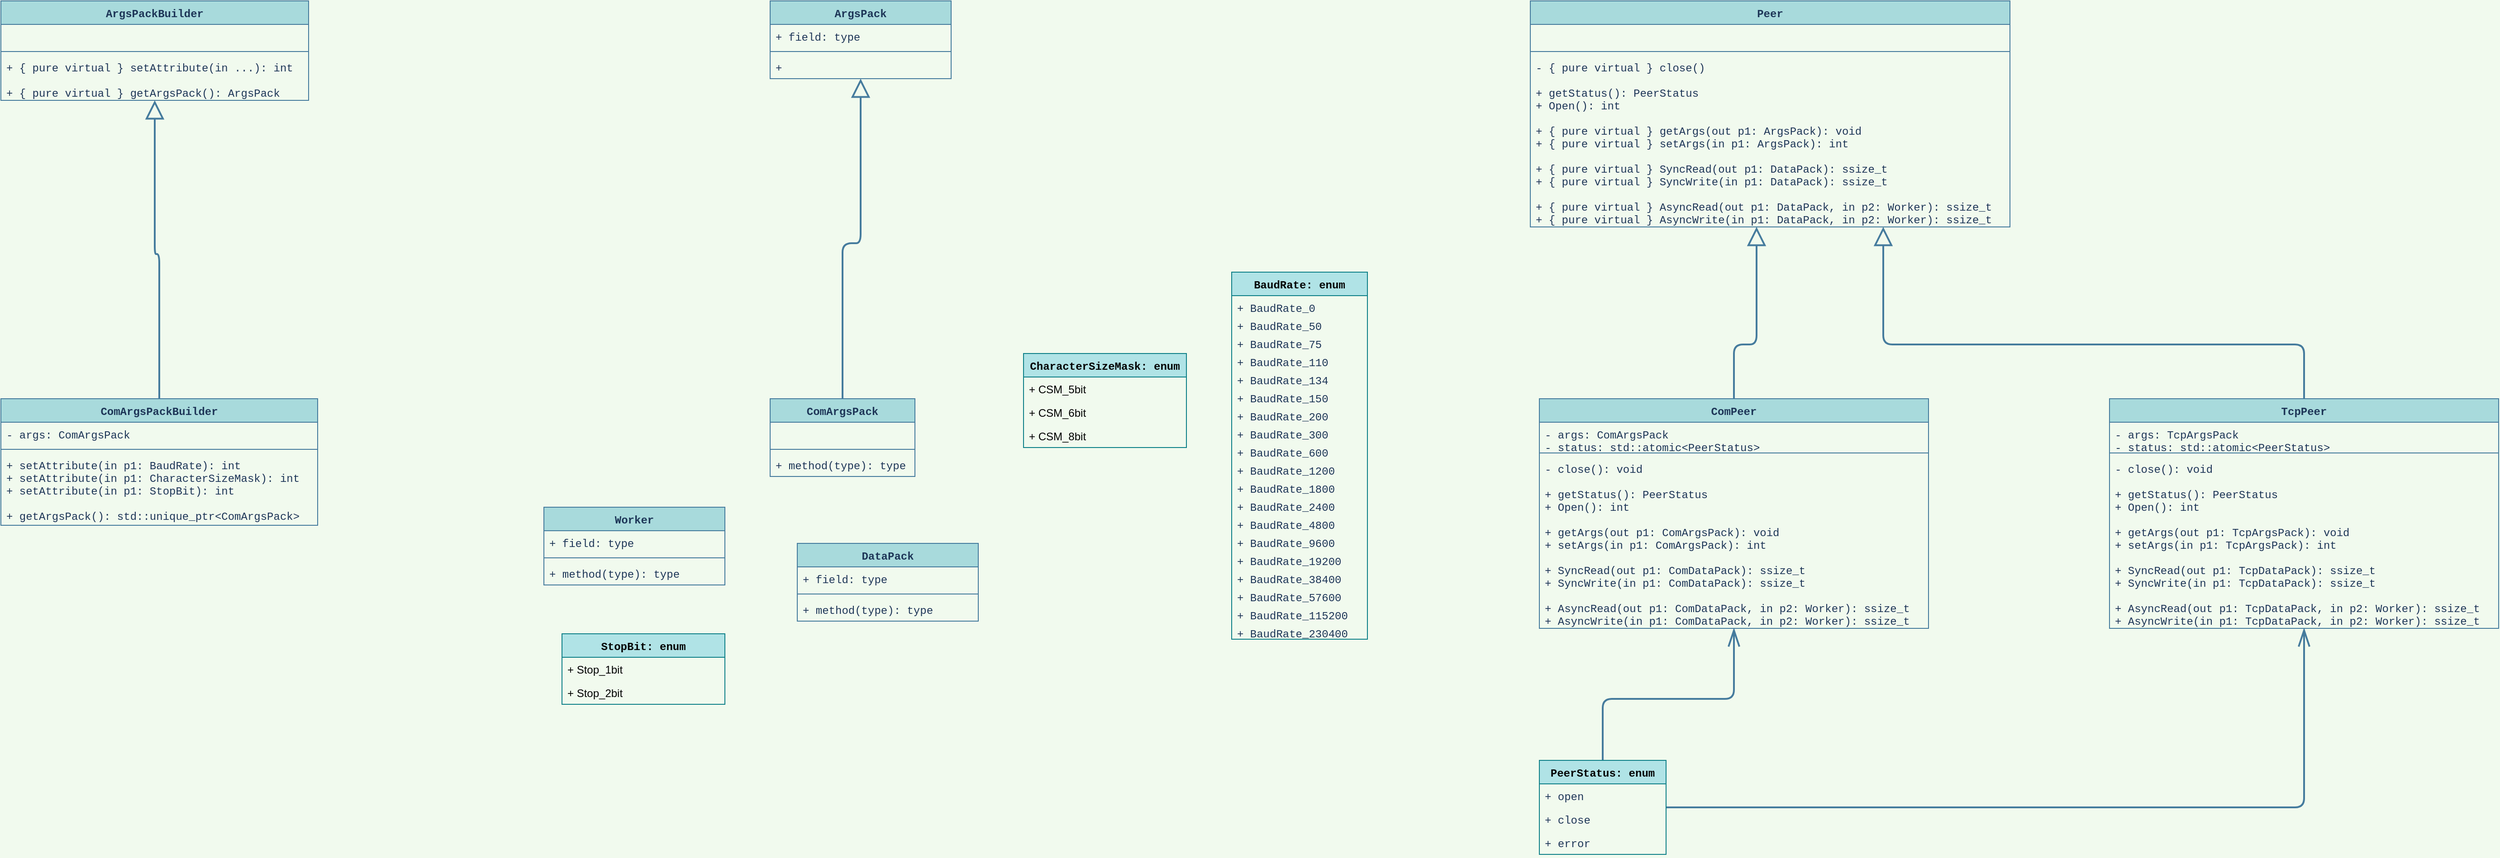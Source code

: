 <mxfile version="14.5.1" type="device"><diagram name="ClassUML" id="c4acf3e9-155e-7222-9cf6-157b1a14988f"><mxGraphModel dx="2722" dy="922" grid="1" gridSize="10" guides="1" tooltips="1" connect="1" arrows="1" fold="1" page="1" pageScale="1" pageWidth="850" pageHeight="1100" background="#F1FAEE" math="0" shadow="0"><root><mxCell id="0"/><mxCell id="1" parent="0"/><mxCell id="y0blaO4CPw9Yc8ZtSnwe-10" style="edgeStyle=elbowEdgeStyle;orthogonalLoop=1;jettySize=auto;elbow=vertical;html=1;exitX=0.5;exitY=0;exitDx=0;exitDy=0;endArrow=block;endFill=0;endSize=16;fontFamily=Courier New;strokeWidth=2;labelBackgroundColor=#F1FAEE;strokeColor=#457B9D;fontColor=#1D3557;rounded=1;" parent="1" source="y0blaO4CPw9Yc8ZtSnwe-6" target="Zs20HPqUnFgEFCPFsr7d-13" edge="1"><mxGeometry relative="1" as="geometry"><Array as="points"><mxPoint x="1230" y="380"/></Array></mxGeometry></mxCell><mxCell id="Zs20HPqUnFgEFCPFsr7d-1" value="Worker" style="swimlane;fontStyle=1;align=center;verticalAlign=top;childLayout=stackLayout;horizontal=1;startSize=26;horizontalStack=0;resizeParent=1;resizeParentMax=0;resizeLast=0;collapsible=1;marginBottom=0;fontFamily=Courier New;fillColor=#A8DADC;strokeColor=#457B9D;fontColor=#1D3557;" parent="1" vertex="1"><mxGeometry x="-250" y="560" width="200" height="86" as="geometry"/></mxCell><mxCell id="Zs20HPqUnFgEFCPFsr7d-2" value="+ field: type" style="text;strokeColor=none;fillColor=none;align=left;verticalAlign=top;spacingLeft=4;spacingRight=4;overflow=hidden;rotatable=0;points=[[0,0.5],[1,0.5]];portConstraint=eastwest;fontFamily=Courier New;fontColor=#1D3557;" parent="Zs20HPqUnFgEFCPFsr7d-1" vertex="1"><mxGeometry y="26" width="200" height="26" as="geometry"/></mxCell><mxCell id="Zs20HPqUnFgEFCPFsr7d-3" value="" style="line;strokeWidth=1;fillColor=none;align=left;verticalAlign=middle;spacingTop=-1;spacingLeft=3;spacingRight=3;rotatable=0;labelPosition=right;points=[];portConstraint=eastwest;fontFamily=Courier New;labelBackgroundColor=#F1FAEE;strokeColor=#457B9D;fontColor=#1D3557;" parent="Zs20HPqUnFgEFCPFsr7d-1" vertex="1"><mxGeometry y="52" width="200" height="8" as="geometry"/></mxCell><mxCell id="Zs20HPqUnFgEFCPFsr7d-4" value="+ method(type): type" style="text;strokeColor=none;fillColor=none;align=left;verticalAlign=top;spacingLeft=4;spacingRight=4;overflow=hidden;rotatable=0;points=[[0,0.5],[1,0.5]];portConstraint=eastwest;fontFamily=Courier New;fontColor=#1D3557;" parent="Zs20HPqUnFgEFCPFsr7d-1" vertex="1"><mxGeometry y="60" width="200" height="26" as="geometry"/></mxCell><mxCell id="Zs20HPqUnFgEFCPFsr7d-5" value="ArgsPack" style="swimlane;fontStyle=1;align=center;verticalAlign=top;childLayout=stackLayout;horizontal=1;startSize=26;horizontalStack=0;resizeParent=1;resizeParentMax=0;resizeLast=0;collapsible=1;marginBottom=0;fontFamily=Courier New;fillColor=#A8DADC;strokeColor=#457B9D;fontColor=#1D3557;" parent="1" vertex="1"><mxGeometry width="200" height="86" as="geometry"/></mxCell><mxCell id="Zs20HPqUnFgEFCPFsr7d-6" value="+ field: type" style="text;strokeColor=none;fillColor=none;align=left;verticalAlign=top;spacingLeft=4;spacingRight=4;overflow=hidden;rotatable=0;points=[[0,0.5],[1,0.5]];portConstraint=eastwest;fontFamily=Courier New;fontColor=#1D3557;" parent="Zs20HPqUnFgEFCPFsr7d-5" vertex="1"><mxGeometry y="26" width="200" height="26" as="geometry"/></mxCell><mxCell id="Zs20HPqUnFgEFCPFsr7d-7" value="" style="line;strokeWidth=1;fillColor=none;align=left;verticalAlign=middle;spacingTop=-1;spacingLeft=3;spacingRight=3;rotatable=0;labelPosition=right;points=[];portConstraint=eastwest;fontFamily=Courier New;labelBackgroundColor=#F1FAEE;strokeColor=#457B9D;fontColor=#1D3557;" parent="Zs20HPqUnFgEFCPFsr7d-5" vertex="1"><mxGeometry y="52" width="200" height="8" as="geometry"/></mxCell><mxCell id="Zs20HPqUnFgEFCPFsr7d-8" value="+ " style="text;strokeColor=none;fillColor=none;align=left;verticalAlign=top;spacingLeft=4;spacingRight=4;overflow=hidden;rotatable=0;points=[[0,0.5],[1,0.5]];portConstraint=eastwest;fontFamily=Courier New;fontColor=#1D3557;" parent="Zs20HPqUnFgEFCPFsr7d-5" vertex="1"><mxGeometry y="60" width="200" height="26" as="geometry"/></mxCell><mxCell id="Zs20HPqUnFgEFCPFsr7d-9" value="DataPack" style="swimlane;fontStyle=1;align=center;verticalAlign=top;childLayout=stackLayout;horizontal=1;startSize=26;horizontalStack=0;resizeParent=1;resizeParentMax=0;resizeLast=0;collapsible=1;marginBottom=0;fontFamily=Courier New;fillColor=#A8DADC;strokeColor=#457B9D;fontColor=#1D3557;" parent="1" vertex="1"><mxGeometry x="30" y="600" width="200" height="86" as="geometry"/></mxCell><mxCell id="Zs20HPqUnFgEFCPFsr7d-10" value="+ field: type" style="text;strokeColor=none;fillColor=none;align=left;verticalAlign=top;spacingLeft=4;spacingRight=4;overflow=hidden;rotatable=0;points=[[0,0.5],[1,0.5]];portConstraint=eastwest;fontFamily=Courier New;fontColor=#1D3557;" parent="Zs20HPqUnFgEFCPFsr7d-9" vertex="1"><mxGeometry y="26" width="200" height="26" as="geometry"/></mxCell><mxCell id="Zs20HPqUnFgEFCPFsr7d-11" value="" style="line;strokeWidth=1;fillColor=none;align=left;verticalAlign=middle;spacingTop=-1;spacingLeft=3;spacingRight=3;rotatable=0;labelPosition=right;points=[];portConstraint=eastwest;fontFamily=Courier New;labelBackgroundColor=#F1FAEE;strokeColor=#457B9D;fontColor=#1D3557;" parent="Zs20HPqUnFgEFCPFsr7d-9" vertex="1"><mxGeometry y="52" width="200" height="8" as="geometry"/></mxCell><mxCell id="Zs20HPqUnFgEFCPFsr7d-12" value="+ method(type): type" style="text;strokeColor=none;fillColor=none;align=left;verticalAlign=top;spacingLeft=4;spacingRight=4;overflow=hidden;rotatable=0;points=[[0,0.5],[1,0.5]];portConstraint=eastwest;fontFamily=Courier New;fontColor=#1D3557;" parent="Zs20HPqUnFgEFCPFsr7d-9" vertex="1"><mxGeometry y="60" width="200" height="26" as="geometry"/></mxCell><mxCell id="Zs20HPqUnFgEFCPFsr7d-13" value="Peer" style="swimlane;fontStyle=1;align=center;verticalAlign=top;childLayout=stackLayout;horizontal=1;startSize=26;horizontalStack=0;resizeParent=1;resizeParentMax=0;resizeLast=0;collapsible=1;marginBottom=0;fontFamily=Courier New;fillColor=#A8DADC;strokeColor=#457B9D;fontColor=#1D3557;" parent="1" vertex="1"><mxGeometry x="840" width="530" height="250" as="geometry"><mxRectangle x="900" y="290" width="60" height="26" as="alternateBounds"/></mxGeometry></mxCell><mxCell id="Zs20HPqUnFgEFCPFsr7d-14" value=" " style="text;strokeColor=none;fillColor=none;align=left;verticalAlign=top;spacingLeft=4;spacingRight=4;overflow=hidden;rotatable=0;points=[[0,0.5],[1,0.5]];portConstraint=eastwest;fontFamily=Courier New;fontColor=#1D3557;" parent="Zs20HPqUnFgEFCPFsr7d-13" vertex="1"><mxGeometry y="26" width="530" height="26" as="geometry"/></mxCell><mxCell id="Zs20HPqUnFgEFCPFsr7d-15" value="" style="line;strokeWidth=1;fillColor=none;align=left;verticalAlign=middle;spacingTop=-1;spacingLeft=3;spacingRight=3;rotatable=0;labelPosition=right;points=[];portConstraint=eastwest;fontFamily=Courier New;labelBackgroundColor=#F1FAEE;strokeColor=#457B9D;fontColor=#1D3557;" parent="Zs20HPqUnFgEFCPFsr7d-13" vertex="1"><mxGeometry y="52" width="530" height="8" as="geometry"/></mxCell><mxCell id="Zs20HPqUnFgEFCPFsr7d-16" value="- { pure virtual } close()&#10;&#10;+ getStatus(): PeerStatus&#10;+ Open(): int&#10;&#10;+ { pure virtual } getArgs(out p1: ArgsPack): void&#10;+ { pure virtual } setArgs(in p1: ArgsPack): int&#10;&#10;+ { pure virtual } SyncRead(out p1: DataPack): ssize_t&#10;+ { pure virtual } SyncWrite(in p1: DataPack): ssize_t&#10;&#10;+ { pure virtual } AsyncRead(out p1: DataPack, in p2: Worker): ssize_t&#10;+ { pure virtual } AsyncWrite(in p1: DataPack, in p2: Worker): ssize_t" style="text;strokeColor=none;fillColor=none;align=left;verticalAlign=top;spacingLeft=4;spacingRight=4;overflow=hidden;rotatable=0;points=[[0,0.5],[1,0.5]];portConstraint=eastwest;fontFamily=Courier New;fontColor=#1D3557;" parent="Zs20HPqUnFgEFCPFsr7d-13" vertex="1"><mxGeometry y="60" width="530" height="190" as="geometry"/></mxCell><mxCell id="y0blaO4CPw9Yc8ZtSnwe-4" value="" style="endArrow=block;endSize=16;endFill=0;html=1;exitX=0.5;exitY=0;exitDx=0;exitDy=0;edgeStyle=elbowEdgeStyle;elbow=vertical;fontFamily=Courier New;strokeWidth=2;labelBackgroundColor=#F1FAEE;strokeColor=#457B9D;fontColor=#1D3557;" parent="1" source="Zs20HPqUnFgEFCPFsr7d-17" target="Zs20HPqUnFgEFCPFsr7d-13" edge="1"><mxGeometry width="160" relative="1" as="geometry"><mxPoint x="410" y="300" as="sourcePoint"/><mxPoint x="840" y="180" as="targetPoint"/><Array as="points"><mxPoint x="1090" y="380"/></Array></mxGeometry></mxCell><mxCell id="y0blaO4CPw9Yc8ZtSnwe-6" value="TcpPeer" style="swimlane;fontStyle=1;align=center;verticalAlign=top;childLayout=stackLayout;horizontal=1;startSize=26;horizontalStack=0;resizeParent=1;resizeParentMax=0;resizeLast=0;collapsible=1;marginBottom=0;fontFamily=Courier New;fillColor=#A8DADC;strokeColor=#457B9D;fontColor=#1D3557;" parent="1" vertex="1"><mxGeometry x="1480" y="440" width="430" height="254" as="geometry"><mxRectangle x="1560" y="660" width="50" height="26" as="alternateBounds"/></mxGeometry></mxCell><mxCell id="y0blaO4CPw9Yc8ZtSnwe-7" value="- args: TcpArgsPack &#10;- status: std::atomic&lt;PeerStatus&gt;" style="text;strokeColor=none;fillColor=none;align=left;verticalAlign=top;spacingLeft=4;spacingRight=4;overflow=hidden;rotatable=0;points=[[0,0.5],[1,0.5]];portConstraint=eastwest;fontFamily=Courier New;fontColor=#1D3557;" parent="y0blaO4CPw9Yc8ZtSnwe-6" vertex="1"><mxGeometry y="26" width="430" height="30" as="geometry"/></mxCell><mxCell id="y0blaO4CPw9Yc8ZtSnwe-8" value="" style="line;strokeWidth=1;fillColor=none;align=left;verticalAlign=middle;spacingTop=-1;spacingLeft=3;spacingRight=3;rotatable=0;labelPosition=right;points=[];portConstraint=eastwest;fontFamily=Courier New;labelBackgroundColor=#F1FAEE;strokeColor=#457B9D;fontColor=#1D3557;" parent="y0blaO4CPw9Yc8ZtSnwe-6" vertex="1"><mxGeometry y="56" width="430" height="8" as="geometry"/></mxCell><mxCell id="y0blaO4CPw9Yc8ZtSnwe-9" value="- close(): void&#10;&#10;+ getStatus(): PeerStatus&#10;+ Open(): int&#10;&#10;+ getArgs(out p1: TcpArgsPack): void&#10;+ setArgs(in p1: TcpArgsPack): int&#10;&#10;+ SyncRead(out p1: TcpDataPack): ssize_t&#10;+ SyncWrite(in p1: TcpDataPack): ssize_t&#10;&#10;+ AsyncRead(out p1: TcpDataPack, in p2: Worker): ssize_t&#10;+ AsyncWrite(in p1: TcpDataPack, in p2: Worker): ssize_t" style="text;strokeColor=none;fillColor=none;align=left;verticalAlign=top;spacingLeft=4;spacingRight=4;overflow=hidden;rotatable=0;points=[[0,0.5],[1,0.5]];portConstraint=eastwest;fontFamily=Courier New;fontColor=#1D3557;" parent="y0blaO4CPw9Yc8ZtSnwe-6" vertex="1"><mxGeometry y="64" width="430" height="190" as="geometry"/></mxCell><mxCell id="gmTNxqhR2WSao3e9pHEy-1" value="ArgsPackBuilder" style="swimlane;fontStyle=1;align=center;verticalAlign=top;childLayout=stackLayout;horizontal=1;startSize=26;horizontalStack=0;resizeParent=1;resizeParentMax=0;resizeLast=0;collapsible=1;marginBottom=0;fontFamily=Courier New;fillColor=#A8DADC;strokeColor=#457B9D;fontColor=#1D3557;" vertex="1" parent="1"><mxGeometry x="-850" width="340" height="110" as="geometry"/></mxCell><mxCell id="gmTNxqhR2WSao3e9pHEy-2" value=" " style="text;strokeColor=none;fillColor=none;align=left;verticalAlign=top;spacingLeft=4;spacingRight=4;overflow=hidden;rotatable=0;points=[[0,0.5],[1,0.5]];portConstraint=eastwest;fontFamily=Courier New;fontColor=#1D3557;" vertex="1" parent="gmTNxqhR2WSao3e9pHEy-1"><mxGeometry y="26" width="340" height="26" as="geometry"/></mxCell><mxCell id="gmTNxqhR2WSao3e9pHEy-3" value="" style="line;strokeWidth=1;fillColor=none;align=left;verticalAlign=middle;spacingTop=-1;spacingLeft=3;spacingRight=3;rotatable=0;labelPosition=right;points=[];portConstraint=eastwest;fontFamily=Courier New;labelBackgroundColor=#F1FAEE;strokeColor=#457B9D;fontColor=#1D3557;" vertex="1" parent="gmTNxqhR2WSao3e9pHEy-1"><mxGeometry y="52" width="340" height="8" as="geometry"/></mxCell><mxCell id="gmTNxqhR2WSao3e9pHEy-4" value="+ { pure virtual } setAttribute(in ...): int&#10;&#10;+ { pure virtual } getArgsPack(): ArgsPack" style="text;strokeColor=none;fillColor=none;align=left;verticalAlign=top;spacingLeft=4;spacingRight=4;overflow=hidden;rotatable=0;points=[[0,0.5],[1,0.5]];portConstraint=eastwest;fontFamily=Courier New;fontColor=#1D3557;" vertex="1" parent="gmTNxqhR2WSao3e9pHEy-1"><mxGeometry y="60" width="340" height="50" as="geometry"/></mxCell><mxCell id="Sq182sb3sFac-eXpFpa--49" style="edgeStyle=orthogonalEdgeStyle;rounded=1;orthogonalLoop=1;jettySize=auto;html=1;strokeColor=#457B9D;fillColor=#A8DADC;fontFamily=Courier New;fontColor=#1D3557;strokeWidth=2;endArrow=block;endFill=0;endSize=16;" edge="1" parent="1" source="Sq182sb3sFac-eXpFpa--1" target="gmTNxqhR2WSao3e9pHEy-1"><mxGeometry relative="1" as="geometry"/></mxCell><mxCell id="Sq182sb3sFac-eXpFpa--1" value="ComArgsPackBuilder" style="swimlane;fontStyle=1;align=center;verticalAlign=top;childLayout=stackLayout;horizontal=1;startSize=26;horizontalStack=0;resizeParent=1;resizeParentMax=0;resizeLast=0;collapsible=1;marginBottom=0;fontFamily=Courier New;fillColor=#A8DADC;strokeColor=#457B9D;fontColor=#1D3557;" vertex="1" parent="1"><mxGeometry x="-850" y="440" width="350" height="140" as="geometry"/></mxCell><mxCell id="Sq182sb3sFac-eXpFpa--2" value="- args: ComArgsPack " style="text;strokeColor=none;fillColor=none;align=left;verticalAlign=top;spacingLeft=4;spacingRight=4;overflow=hidden;rotatable=0;points=[[0,0.5],[1,0.5]];portConstraint=eastwest;fontFamily=Courier New;fontColor=#1D3557;" vertex="1" parent="Sq182sb3sFac-eXpFpa--1"><mxGeometry y="26" width="350" height="26" as="geometry"/></mxCell><mxCell id="Sq182sb3sFac-eXpFpa--3" value="" style="line;strokeWidth=1;fillColor=none;align=left;verticalAlign=middle;spacingTop=-1;spacingLeft=3;spacingRight=3;rotatable=0;labelPosition=right;points=[];portConstraint=eastwest;fontFamily=Courier New;labelBackgroundColor=#F1FAEE;strokeColor=#457B9D;fontColor=#1D3557;" vertex="1" parent="Sq182sb3sFac-eXpFpa--1"><mxGeometry y="52" width="350" height="8" as="geometry"/></mxCell><mxCell id="Sq182sb3sFac-eXpFpa--4" value="+ setAttribute(in p1: BaudRate): int&#10;+ setAttribute(in p1: CharacterSizeMask): int&#10;+ setAttribute(in p1: StopBit): int&#10;&#10;+ getArgsPack(): std::unique_ptr&lt;ComArgsPack&gt;" style="text;strokeColor=none;fillColor=none;align=left;verticalAlign=top;spacingLeft=4;spacingRight=4;overflow=hidden;rotatable=0;points=[[0,0.5],[1,0.5]];portConstraint=eastwest;fontFamily=Courier New;fontColor=#1D3557;" vertex="1" parent="Sq182sb3sFac-eXpFpa--1"><mxGeometry y="60" width="350" height="80" as="geometry"/></mxCell><mxCell id="Sq182sb3sFac-eXpFpa--52" style="edgeStyle=orthogonalEdgeStyle;rounded=1;orthogonalLoop=1;jettySize=auto;html=1;endArrow=openThin;endFill=0;endSize=16;strokeColor=#457B9D;strokeWidth=2;fillColor=#A8DADC;fontFamily=Courier New;fontColor=#1D3557;" edge="1" parent="1" source="Sq182sb3sFac-eXpFpa--5" target="Zs20HPqUnFgEFCPFsr7d-17"><mxGeometry relative="1" as="geometry"/></mxCell><mxCell id="Sq182sb3sFac-eXpFpa--53" style="edgeStyle=orthogonalEdgeStyle;rounded=1;orthogonalLoop=1;jettySize=auto;html=1;endArrow=openThin;endFill=0;endSize=16;strokeColor=#457B9D;strokeWidth=2;fillColor=#A8DADC;fontFamily=Courier New;fontColor=#1D3557;" edge="1" parent="1" source="Sq182sb3sFac-eXpFpa--5" target="y0blaO4CPw9Yc8ZtSnwe-6"><mxGeometry relative="1" as="geometry"/></mxCell><mxCell id="Sq182sb3sFac-eXpFpa--5" value="PeerStatus: enum" style="swimlane;fontStyle=1;childLayout=stackLayout;horizontal=1;startSize=26;horizontalStack=0;resizeParent=1;resizeParentMax=0;resizeLast=0;collapsible=1;marginBottom=0;fontFamily=Courier New;strokeColor=#0e8088;fillColor=#b0e3e6;swimlaneFillColor=none;verticalAlign=top;" vertex="1" parent="1"><mxGeometry x="850" y="840" width="140" height="104" as="geometry"><mxRectangle x="1560" y="290" width="150" height="26" as="alternateBounds"/></mxGeometry></mxCell><mxCell id="Sq182sb3sFac-eXpFpa--6" value="+ open" style="text;strokeColor=none;fillColor=none;align=left;verticalAlign=top;spacingLeft=4;spacingRight=4;overflow=hidden;rotatable=0;points=[[0,0.5],[1,0.5]];portConstraint=eastwest;fontFamily=Courier New;fontColor=#1D3557;" vertex="1" parent="Sq182sb3sFac-eXpFpa--5"><mxGeometry y="26" width="140" height="26" as="geometry"/></mxCell><mxCell id="Sq182sb3sFac-eXpFpa--7" value="+ close" style="text;strokeColor=none;fillColor=none;align=left;verticalAlign=top;spacingLeft=4;spacingRight=4;overflow=hidden;rotatable=0;points=[[0,0.5],[1,0.5]];portConstraint=eastwest;fontFamily=Courier New;fontColor=#1D3557;" vertex="1" parent="Sq182sb3sFac-eXpFpa--5"><mxGeometry y="52" width="140" height="26" as="geometry"/></mxCell><mxCell id="Sq182sb3sFac-eXpFpa--8" value="+ error" style="text;strokeColor=none;fillColor=none;align=left;verticalAlign=top;spacingLeft=4;spacingRight=4;overflow=hidden;rotatable=0;points=[[0,0.5],[1,0.5]];portConstraint=eastwest;fontFamily=Courier New;fontColor=#1D3557;" vertex="1" parent="Sq182sb3sFac-eXpFpa--5"><mxGeometry y="78" width="140" height="26" as="geometry"/></mxCell><mxCell id="Sq182sb3sFac-eXpFpa--16" value="BaudRate: enum" style="swimlane;fontStyle=1;childLayout=stackLayout;horizontal=1;startSize=26;horizontalStack=0;resizeParent=1;resizeParentMax=0;resizeLast=0;collapsible=1;marginBottom=0;fontFamily=Courier New;strokeColor=#0e8088;fillColor=#b0e3e6;swimlaneFillColor=none;verticalAlign=top;" vertex="1" parent="1"><mxGeometry x="510" y="300" width="150" height="406" as="geometry"><mxRectangle x="1560" y="290" width="150" height="26" as="alternateBounds"/></mxGeometry></mxCell><mxCell id="Sq182sb3sFac-eXpFpa--17" value="+ BaudRate_0" style="text;strokeColor=none;fillColor=none;align=left;verticalAlign=top;spacingLeft=4;spacingRight=4;overflow=hidden;rotatable=0;points=[[0,0.5],[1,0.5]];portConstraint=eastwest;fontFamily=Courier New;fontColor=#1D3557;" vertex="1" parent="Sq182sb3sFac-eXpFpa--16"><mxGeometry y="26" width="150" height="20" as="geometry"/></mxCell><mxCell id="Sq182sb3sFac-eXpFpa--18" value="+ BaudRate_50" style="text;strokeColor=none;fillColor=none;align=left;verticalAlign=top;spacingLeft=4;spacingRight=4;overflow=hidden;rotatable=0;points=[[0,0.5],[1,0.5]];portConstraint=eastwest;fontFamily=Courier New;fontColor=#1D3557;" vertex="1" parent="Sq182sb3sFac-eXpFpa--16"><mxGeometry y="46" width="150" height="20" as="geometry"/></mxCell><mxCell id="Sq182sb3sFac-eXpFpa--19" value="+ BaudRate_75" style="text;strokeColor=none;fillColor=none;align=left;verticalAlign=top;spacingLeft=4;spacingRight=4;overflow=hidden;rotatable=0;points=[[0,0.5],[1,0.5]];portConstraint=eastwest;fontFamily=Courier New;fontColor=#1D3557;" vertex="1" parent="Sq182sb3sFac-eXpFpa--16"><mxGeometry y="66" width="150" height="20" as="geometry"/></mxCell><mxCell id="Sq182sb3sFac-eXpFpa--35" value="+ BaudRate_110" style="text;strokeColor=none;fillColor=none;align=left;verticalAlign=top;spacingLeft=4;spacingRight=4;overflow=hidden;rotatable=0;points=[[0,0.5],[1,0.5]];portConstraint=eastwest;fontFamily=Courier New;fontColor=#1D3557;" vertex="1" parent="Sq182sb3sFac-eXpFpa--16"><mxGeometry y="86" width="150" height="20" as="geometry"/></mxCell><mxCell id="Sq182sb3sFac-eXpFpa--34" value="+ BaudRate_134" style="text;strokeColor=none;fillColor=none;align=left;verticalAlign=top;spacingLeft=4;spacingRight=4;overflow=hidden;rotatable=0;points=[[0,0.5],[1,0.5]];portConstraint=eastwest;fontFamily=Courier New;fontColor=#1D3557;" vertex="1" parent="Sq182sb3sFac-eXpFpa--16"><mxGeometry y="106" width="150" height="20" as="geometry"/></mxCell><mxCell id="Sq182sb3sFac-eXpFpa--33" value="+ BaudRate_150" style="text;strokeColor=none;fillColor=none;align=left;verticalAlign=top;spacingLeft=4;spacingRight=4;overflow=hidden;rotatable=0;points=[[0,0.5],[1,0.5]];portConstraint=eastwest;fontFamily=Courier New;fontColor=#1D3557;" vertex="1" parent="Sq182sb3sFac-eXpFpa--16"><mxGeometry y="126" width="150" height="20" as="geometry"/></mxCell><mxCell id="Sq182sb3sFac-eXpFpa--32" value="+ BaudRate_200" style="text;strokeColor=none;fillColor=none;align=left;verticalAlign=top;spacingLeft=4;spacingRight=4;overflow=hidden;rotatable=0;points=[[0,0.5],[1,0.5]];portConstraint=eastwest;fontFamily=Courier New;fontColor=#1D3557;" vertex="1" parent="Sq182sb3sFac-eXpFpa--16"><mxGeometry y="146" width="150" height="20" as="geometry"/></mxCell><mxCell id="Sq182sb3sFac-eXpFpa--31" value="+ BaudRate_300" style="text;strokeColor=none;fillColor=none;align=left;verticalAlign=top;spacingLeft=4;spacingRight=4;overflow=hidden;rotatable=0;points=[[0,0.5],[1,0.5]];portConstraint=eastwest;fontFamily=Courier New;fontColor=#1D3557;" vertex="1" parent="Sq182sb3sFac-eXpFpa--16"><mxGeometry y="166" width="150" height="20" as="geometry"/></mxCell><mxCell id="Sq182sb3sFac-eXpFpa--30" value="+ BaudRate_600" style="text;strokeColor=none;fillColor=none;align=left;verticalAlign=top;spacingLeft=4;spacingRight=4;overflow=hidden;rotatable=0;points=[[0,0.5],[1,0.5]];portConstraint=eastwest;fontFamily=Courier New;fontColor=#1D3557;" vertex="1" parent="Sq182sb3sFac-eXpFpa--16"><mxGeometry y="186" width="150" height="20" as="geometry"/></mxCell><mxCell id="Sq182sb3sFac-eXpFpa--29" value="+ BaudRate_1200" style="text;strokeColor=none;fillColor=none;align=left;verticalAlign=top;spacingLeft=4;spacingRight=4;overflow=hidden;rotatable=0;points=[[0,0.5],[1,0.5]];portConstraint=eastwest;fontFamily=Courier New;fontColor=#1D3557;" vertex="1" parent="Sq182sb3sFac-eXpFpa--16"><mxGeometry y="206" width="150" height="20" as="geometry"/></mxCell><mxCell id="Sq182sb3sFac-eXpFpa--28" value="+ BaudRate_1800" style="text;strokeColor=none;fillColor=none;align=left;verticalAlign=top;spacingLeft=4;spacingRight=4;overflow=hidden;rotatable=0;points=[[0,0.5],[1,0.5]];portConstraint=eastwest;fontFamily=Courier New;fontColor=#1D3557;" vertex="1" parent="Sq182sb3sFac-eXpFpa--16"><mxGeometry y="226" width="150" height="20" as="geometry"/></mxCell><mxCell id="Sq182sb3sFac-eXpFpa--27" value="+ BaudRate_2400" style="text;strokeColor=none;fillColor=none;align=left;verticalAlign=top;spacingLeft=4;spacingRight=4;overflow=hidden;rotatable=0;points=[[0,0.5],[1,0.5]];portConstraint=eastwest;fontFamily=Courier New;fontColor=#1D3557;" vertex="1" parent="Sq182sb3sFac-eXpFpa--16"><mxGeometry y="246" width="150" height="20" as="geometry"/></mxCell><mxCell id="Sq182sb3sFac-eXpFpa--26" value="+ BaudRate_4800" style="text;strokeColor=none;fillColor=none;align=left;verticalAlign=top;spacingLeft=4;spacingRight=4;overflow=hidden;rotatable=0;points=[[0,0.5],[1,0.5]];portConstraint=eastwest;fontFamily=Courier New;fontColor=#1D3557;" vertex="1" parent="Sq182sb3sFac-eXpFpa--16"><mxGeometry y="266" width="150" height="20" as="geometry"/></mxCell><mxCell id="Sq182sb3sFac-eXpFpa--25" value="+ BaudRate_9600" style="text;strokeColor=none;fillColor=none;align=left;verticalAlign=top;spacingLeft=4;spacingRight=4;overflow=hidden;rotatable=0;points=[[0,0.5],[1,0.5]];portConstraint=eastwest;fontFamily=Courier New;fontColor=#1D3557;" vertex="1" parent="Sq182sb3sFac-eXpFpa--16"><mxGeometry y="286" width="150" height="20" as="geometry"/></mxCell><mxCell id="Sq182sb3sFac-eXpFpa--24" value="+ BaudRate_19200" style="text;strokeColor=none;fillColor=none;align=left;verticalAlign=top;spacingLeft=4;spacingRight=4;overflow=hidden;rotatable=0;points=[[0,0.5],[1,0.5]];portConstraint=eastwest;fontFamily=Courier New;fontColor=#1D3557;" vertex="1" parent="Sq182sb3sFac-eXpFpa--16"><mxGeometry y="306" width="150" height="20" as="geometry"/></mxCell><mxCell id="Sq182sb3sFac-eXpFpa--23" value="+ BaudRate_38400" style="text;strokeColor=none;fillColor=none;align=left;verticalAlign=top;spacingLeft=4;spacingRight=4;overflow=hidden;rotatable=0;points=[[0,0.5],[1,0.5]];portConstraint=eastwest;fontFamily=Courier New;fontColor=#1D3557;" vertex="1" parent="Sq182sb3sFac-eXpFpa--16"><mxGeometry y="326" width="150" height="20" as="geometry"/></mxCell><mxCell id="Sq182sb3sFac-eXpFpa--22" value="+ BaudRate_57600" style="text;strokeColor=none;fillColor=none;align=left;verticalAlign=top;spacingLeft=4;spacingRight=4;overflow=hidden;rotatable=0;points=[[0,0.5],[1,0.5]];portConstraint=eastwest;fontFamily=Courier New;fontColor=#1D3557;" vertex="1" parent="Sq182sb3sFac-eXpFpa--16"><mxGeometry y="346" width="150" height="20" as="geometry"/></mxCell><mxCell id="Sq182sb3sFac-eXpFpa--21" value="+ BaudRate_115200" style="text;strokeColor=none;fillColor=none;align=left;verticalAlign=top;spacingLeft=4;spacingRight=4;overflow=hidden;rotatable=0;points=[[0,0.5],[1,0.5]];portConstraint=eastwest;fontFamily=Courier New;fontColor=#1D3557;" vertex="1" parent="Sq182sb3sFac-eXpFpa--16"><mxGeometry y="366" width="150" height="20" as="geometry"/></mxCell><mxCell id="Sq182sb3sFac-eXpFpa--20" value="+ BaudRate_230400" style="text;strokeColor=none;fillColor=none;align=left;verticalAlign=top;spacingLeft=4;spacingRight=4;overflow=hidden;rotatable=0;points=[[0,0.5],[1,0.5]];portConstraint=eastwest;fontFamily=Courier New;fontColor=#1D3557;" vertex="1" parent="Sq182sb3sFac-eXpFpa--16"><mxGeometry y="386" width="150" height="20" as="geometry"/></mxCell><mxCell id="Sq182sb3sFac-eXpFpa--36" value="CharacterSizeMask: enum&#10;" style="swimlane;fontStyle=1;childLayout=stackLayout;horizontal=1;startSize=26;horizontalStack=0;resizeParent=1;resizeParentMax=0;resizeLast=0;collapsible=1;marginBottom=0;strokeColor=#0e8088;fontFamily=Courier New;fillColor=#b0e3e6;verticalAlign=top;" vertex="1" parent="1"><mxGeometry x="280" y="390" width="180" height="104" as="geometry"/></mxCell><mxCell id="Sq182sb3sFac-eXpFpa--37" value="+ CSM_5bit" style="text;strokeColor=none;fillColor=none;align=left;verticalAlign=top;spacingLeft=4;spacingRight=4;overflow=hidden;rotatable=0;points=[[0,0.5],[1,0.5]];portConstraint=eastwest;" vertex="1" parent="Sq182sb3sFac-eXpFpa--36"><mxGeometry y="26" width="180" height="26" as="geometry"/></mxCell><mxCell id="Sq182sb3sFac-eXpFpa--38" value="+ CSM_6bit" style="text;strokeColor=none;fillColor=none;align=left;verticalAlign=top;spacingLeft=4;spacingRight=4;overflow=hidden;rotatable=0;points=[[0,0.5],[1,0.5]];portConstraint=eastwest;" vertex="1" parent="Sq182sb3sFac-eXpFpa--36"><mxGeometry y="52" width="180" height="26" as="geometry"/></mxCell><mxCell id="Sq182sb3sFac-eXpFpa--39" value="+ CSM_8bit" style="text;strokeColor=none;fillColor=none;align=left;verticalAlign=top;spacingLeft=4;spacingRight=4;overflow=hidden;rotatable=0;points=[[0,0.5],[1,0.5]];portConstraint=eastwest;" vertex="1" parent="Sq182sb3sFac-eXpFpa--36"><mxGeometry y="78" width="180" height="26" as="geometry"/></mxCell><mxCell id="Sq182sb3sFac-eXpFpa--41" value="StopBit: enum&#10;" style="swimlane;fontStyle=1;childLayout=stackLayout;horizontal=1;startSize=26;horizontalStack=0;resizeParent=1;resizeParentMax=0;resizeLast=0;collapsible=1;marginBottom=0;strokeColor=#0e8088;fontFamily=Courier New;fillColor=#b0e3e6;verticalAlign=top;" vertex="1" parent="1"><mxGeometry x="-230" y="700" width="180" height="78" as="geometry"/></mxCell><mxCell id="Sq182sb3sFac-eXpFpa--42" value="+ Stop_1bit" style="text;strokeColor=none;fillColor=none;align=left;verticalAlign=top;spacingLeft=4;spacingRight=4;overflow=hidden;rotatable=0;points=[[0,0.5],[1,0.5]];portConstraint=eastwest;" vertex="1" parent="Sq182sb3sFac-eXpFpa--41"><mxGeometry y="26" width="180" height="26" as="geometry"/></mxCell><mxCell id="Sq182sb3sFac-eXpFpa--43" value="+ Stop_2bit" style="text;strokeColor=none;fillColor=none;align=left;verticalAlign=top;spacingLeft=4;spacingRight=4;overflow=hidden;rotatable=0;points=[[0,0.5],[1,0.5]];portConstraint=eastwest;" vertex="1" parent="Sq182sb3sFac-eXpFpa--41"><mxGeometry y="52" width="180" height="26" as="geometry"/></mxCell><mxCell id="Sq182sb3sFac-eXpFpa--50" style="edgeStyle=orthogonalEdgeStyle;rounded=1;orthogonalLoop=1;jettySize=auto;html=1;endArrow=block;endFill=0;endSize=16;strokeColor=#457B9D;strokeWidth=2;fillColor=#A8DADC;fontFamily=Courier New;fontColor=#1D3557;" edge="1" parent="1" source="Sq182sb3sFac-eXpFpa--45" target="Zs20HPqUnFgEFCPFsr7d-5"><mxGeometry relative="1" as="geometry"/></mxCell><mxCell id="Sq182sb3sFac-eXpFpa--45" value="ComArgsPack" style="swimlane;fontStyle=1;align=center;verticalAlign=top;childLayout=stackLayout;horizontal=1;startSize=26;horizontalStack=0;resizeParent=1;resizeParentMax=0;resizeLast=0;collapsible=1;marginBottom=0;fontFamily=Courier New;fillColor=#A8DADC;strokeColor=#457B9D;fontColor=#1D3557;" vertex="1" parent="1"><mxGeometry y="440" width="160" height="86" as="geometry"/></mxCell><mxCell id="Sq182sb3sFac-eXpFpa--46" value=" " style="text;strokeColor=none;fillColor=none;align=left;verticalAlign=top;spacingLeft=4;spacingRight=4;overflow=hidden;rotatable=0;points=[[0,0.5],[1,0.5]];portConstraint=eastwest;fontFamily=Courier New;fontColor=#1D3557;" vertex="1" parent="Sq182sb3sFac-eXpFpa--45"><mxGeometry y="26" width="160" height="26" as="geometry"/></mxCell><mxCell id="Sq182sb3sFac-eXpFpa--47" value="" style="line;strokeWidth=1;fillColor=none;align=left;verticalAlign=middle;spacingTop=-1;spacingLeft=3;spacingRight=3;rotatable=0;labelPosition=right;points=[];portConstraint=eastwest;fontFamily=Courier New;labelBackgroundColor=#F1FAEE;strokeColor=#457B9D;fontColor=#1D3557;" vertex="1" parent="Sq182sb3sFac-eXpFpa--45"><mxGeometry y="52" width="160" height="8" as="geometry"/></mxCell><mxCell id="Sq182sb3sFac-eXpFpa--48" value="+ method(type): type" style="text;strokeColor=none;fillColor=none;align=left;verticalAlign=top;spacingLeft=4;spacingRight=4;overflow=hidden;rotatable=0;points=[[0,0.5],[1,0.5]];portConstraint=eastwest;fontFamily=Courier New;fontColor=#1D3557;" vertex="1" parent="Sq182sb3sFac-eXpFpa--45"><mxGeometry y="60" width="160" height="26" as="geometry"/></mxCell><mxCell id="Zs20HPqUnFgEFCPFsr7d-17" value="ComPeer" style="swimlane;fontStyle=1;align=center;verticalAlign=top;childLayout=stackLayout;horizontal=1;startSize=26;horizontalStack=0;resizeParent=1;resizeParentMax=0;resizeLast=0;collapsible=1;marginBottom=0;fontFamily=Courier New;fillColor=#A8DADC;strokeColor=#457B9D;fontColor=#1D3557;" parent="1" vertex="1"><mxGeometry x="850" y="440" width="430" height="254" as="geometry"><mxRectangle x="900" y="660" width="80" height="26" as="alternateBounds"/></mxGeometry></mxCell><mxCell id="Zs20HPqUnFgEFCPFsr7d-18" value="- args: ComArgsPack &#10;- status: std::atomic&lt;PeerStatus&gt;" style="text;strokeColor=none;fillColor=none;align=left;verticalAlign=top;spacingLeft=4;spacingRight=4;overflow=hidden;rotatable=0;points=[[0,0.5],[1,0.5]];portConstraint=eastwest;fontFamily=Courier New;fontColor=#1D3557;" parent="Zs20HPqUnFgEFCPFsr7d-17" vertex="1"><mxGeometry y="26" width="430" height="30" as="geometry"/></mxCell><mxCell id="Zs20HPqUnFgEFCPFsr7d-19" value="" style="line;strokeWidth=1;fillColor=none;align=left;verticalAlign=middle;spacingTop=-1;spacingLeft=3;spacingRight=3;rotatable=0;labelPosition=right;points=[];portConstraint=eastwest;fontFamily=Courier New;labelBackgroundColor=#F1FAEE;strokeColor=#457B9D;fontColor=#1D3557;" parent="Zs20HPqUnFgEFCPFsr7d-17" vertex="1"><mxGeometry y="56" width="430" height="8" as="geometry"/></mxCell><mxCell id="Zs20HPqUnFgEFCPFsr7d-20" value="- close(): void&#10;&#10;+ getStatus(): PeerStatus&#10;+ Open(): int&#10;&#10;+ getArgs(out p1: ComArgsPack): void&#10;+ setArgs(in p1: ComArgsPack): int&#10;&#10;+ SyncRead(out p1: ComDataPack): ssize_t&#10;+ SyncWrite(in p1: ComDataPack): ssize_t&#10;&#10;+ AsyncRead(out p1: ComDataPack, in p2: Worker): ssize_t&#10;+ AsyncWrite(in p1: ComDataPack, in p2: Worker): ssize_t" style="text;strokeColor=none;fillColor=none;align=left;verticalAlign=top;spacingLeft=4;spacingRight=4;overflow=hidden;rotatable=0;points=[[0,0.5],[1,0.5]];portConstraint=eastwest;fontFamily=Courier New;fontColor=#1D3557;" parent="Zs20HPqUnFgEFCPFsr7d-17" vertex="1"><mxGeometry y="64" width="430" height="190" as="geometry"/></mxCell></root></mxGraphModel></diagram></mxfile>